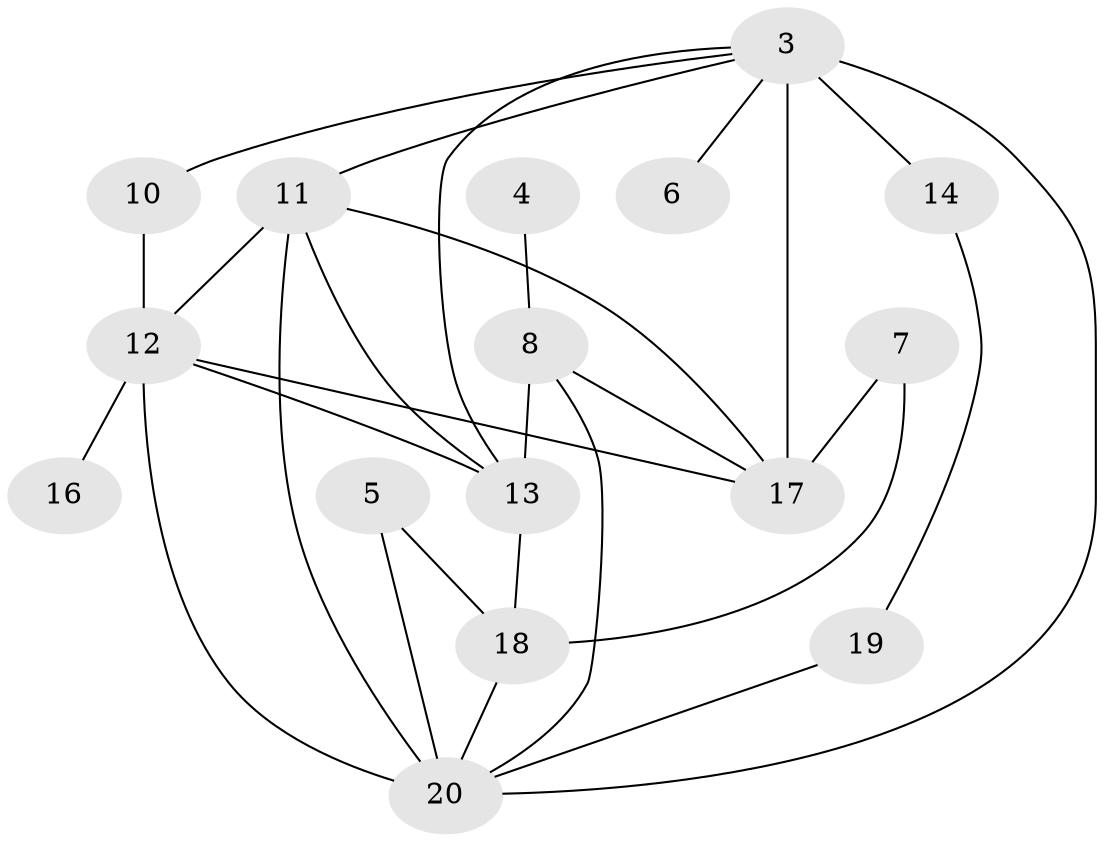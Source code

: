 // original degree distribution, {5: 0.08, 1: 0.18, 4: 0.2, 0: 0.08, 2: 0.22, 3: 0.2, 7: 0.02, 6: 0.02}
// Generated by graph-tools (version 1.1) at 2025/35/03/04/25 23:35:56]
// undirected, 16 vertices, 28 edges
graph export_dot {
  node [color=gray90,style=filled];
  3;
  4;
  5;
  6;
  7;
  8;
  10;
  11;
  12;
  13;
  14;
  16;
  17;
  18;
  19;
  20;
  3 -- 6 [weight=1.0];
  3 -- 10 [weight=1.0];
  3 -- 11 [weight=1.0];
  3 -- 13 [weight=1.0];
  3 -- 14 [weight=1.0];
  3 -- 17 [weight=3.0];
  3 -- 20 [weight=1.0];
  4 -- 8 [weight=1.0];
  5 -- 18 [weight=1.0];
  5 -- 20 [weight=1.0];
  7 -- 17 [weight=2.0];
  7 -- 18 [weight=1.0];
  8 -- 13 [weight=2.0];
  8 -- 17 [weight=1.0];
  8 -- 20 [weight=1.0];
  10 -- 12 [weight=3.0];
  11 -- 12 [weight=1.0];
  11 -- 13 [weight=1.0];
  11 -- 17 [weight=1.0];
  11 -- 20 [weight=1.0];
  12 -- 13 [weight=1.0];
  12 -- 16 [weight=1.0];
  12 -- 17 [weight=1.0];
  12 -- 20 [weight=2.0];
  13 -- 18 [weight=1.0];
  14 -- 19 [weight=1.0];
  18 -- 20 [weight=1.0];
  19 -- 20 [weight=1.0];
}
